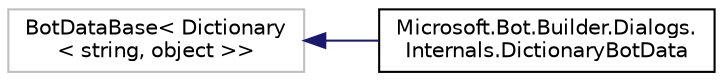 digraph "Graphical Class Hierarchy"
{
  edge [fontname="Helvetica",fontsize="10",labelfontname="Helvetica",labelfontsize="10"];
  node [fontname="Helvetica",fontsize="10",shape=record];
  rankdir="LR";
  Node1 [label="BotDataBase\< Dictionary\l\< string, object \>\>",height=0.2,width=0.4,color="grey75", fillcolor="white", style="filled"];
  Node1 -> Node2 [dir="back",color="midnightblue",fontsize="10",style="solid",fontname="Helvetica"];
  Node2 [label="Microsoft.Bot.Builder.Dialogs.\lInternals.DictionaryBotData",height=0.2,width=0.4,color="black", fillcolor="white", style="filled",URL="$dd/dbd/class_microsoft_1_1_bot_1_1_builder_1_1_dialogs_1_1_internals_1_1_dictionary_bot_data.html"];
}
